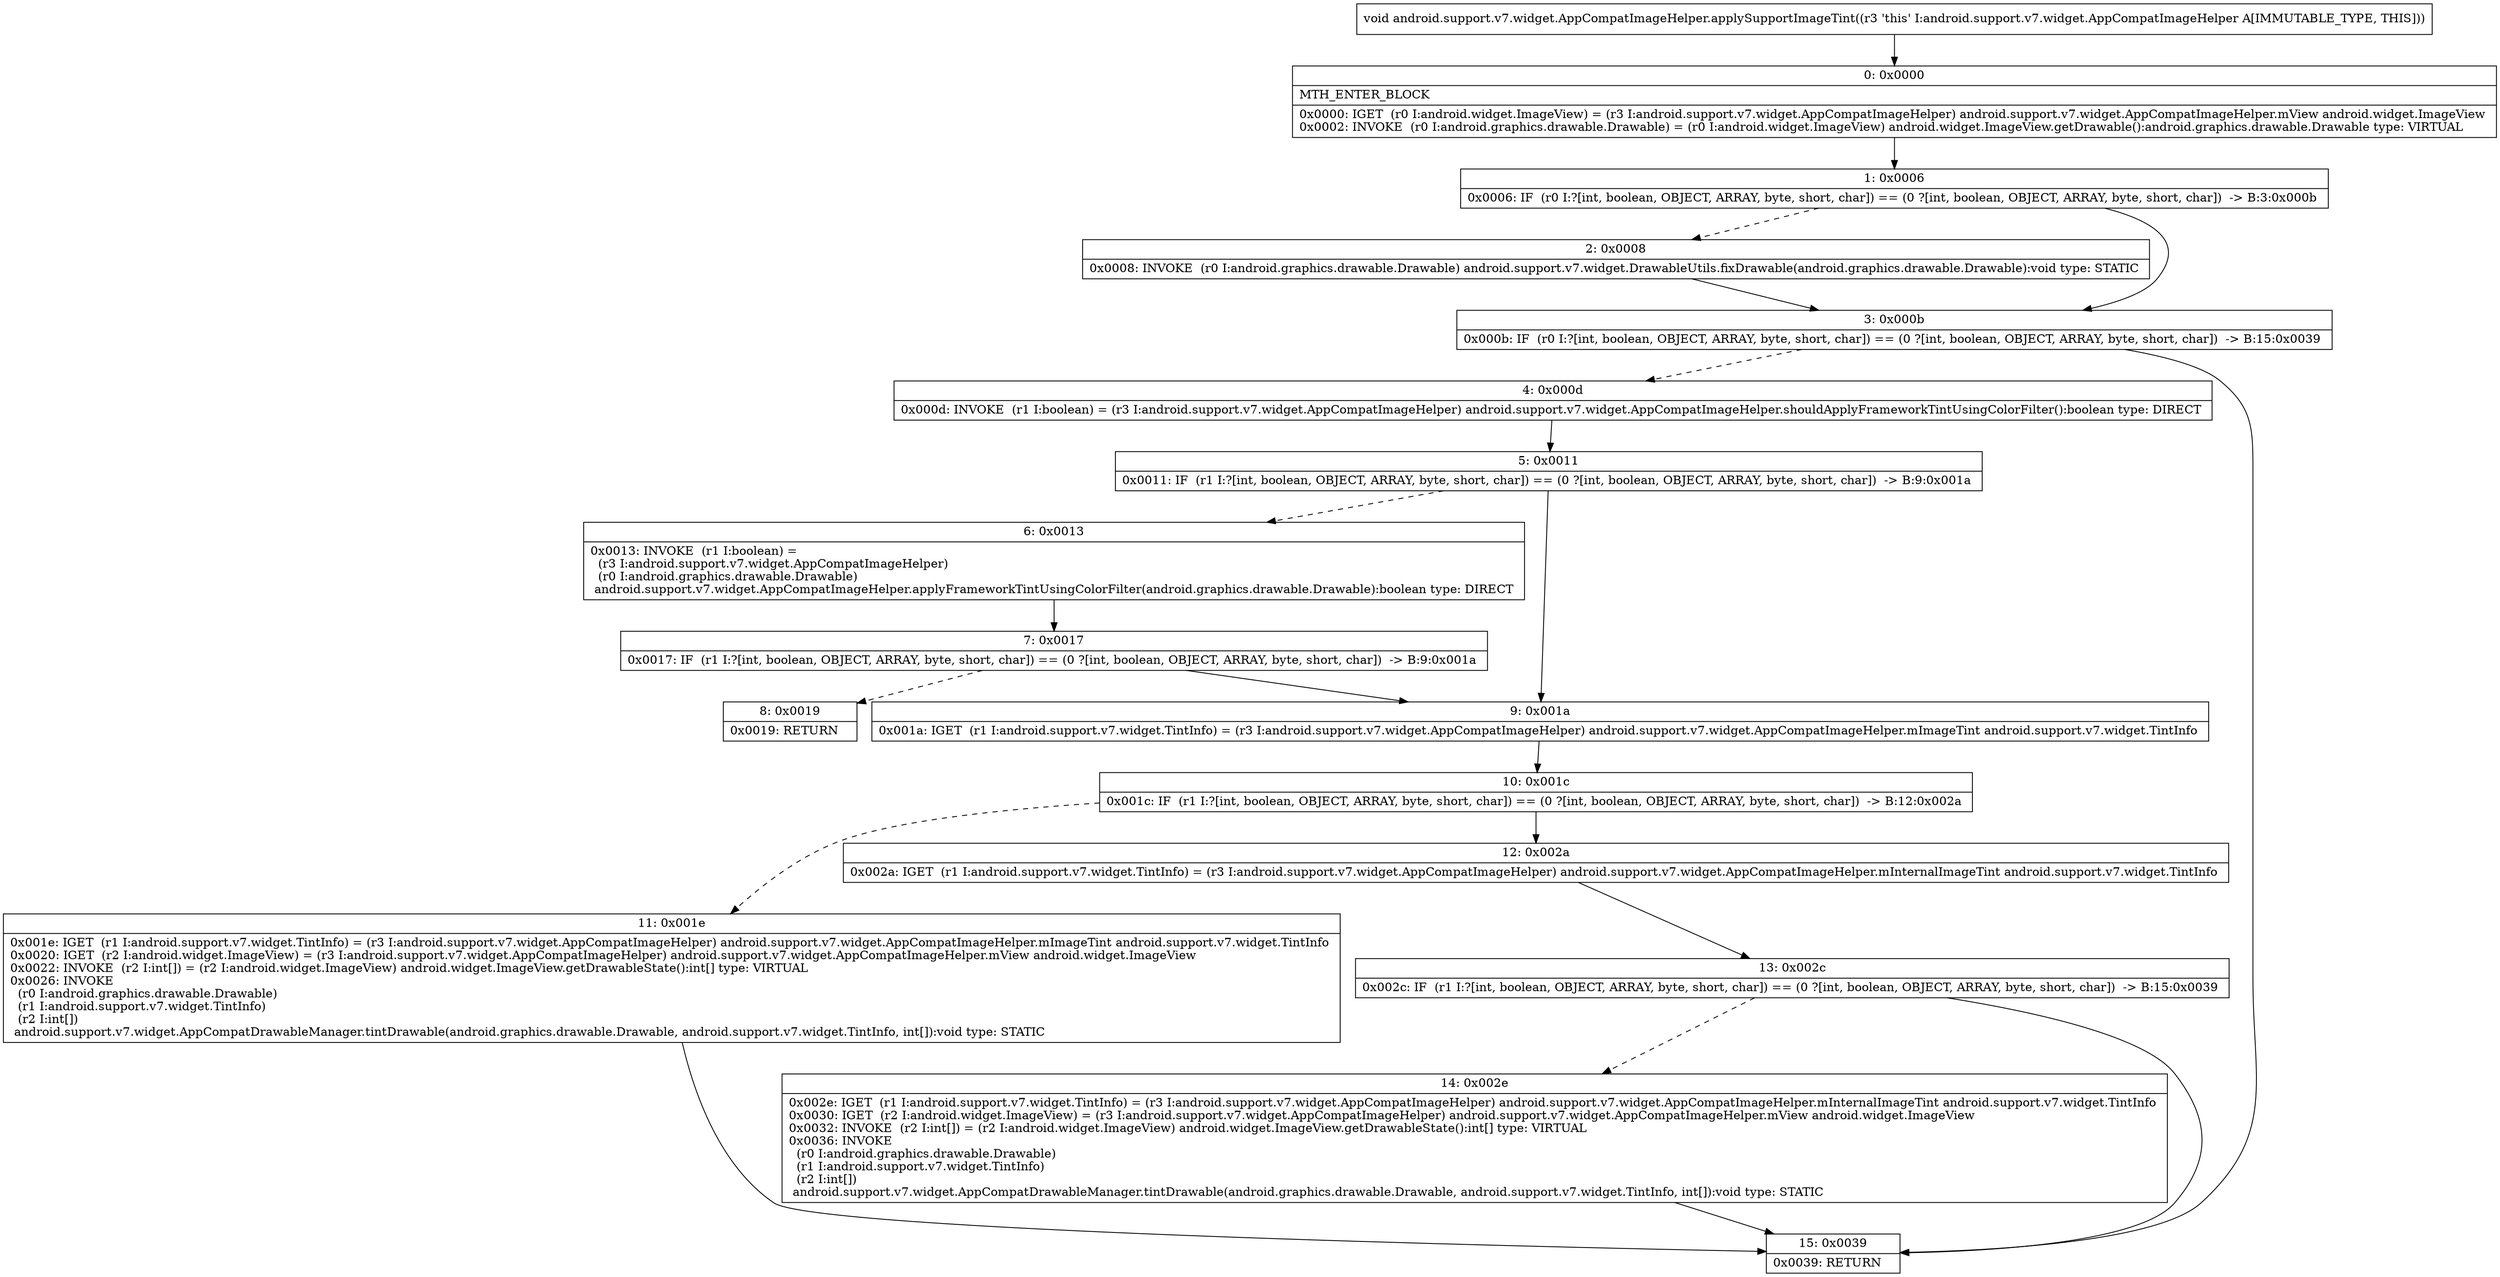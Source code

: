 digraph "CFG forandroid.support.v7.widget.AppCompatImageHelper.applySupportImageTint()V" {
Node_0 [shape=record,label="{0\:\ 0x0000|MTH_ENTER_BLOCK\l|0x0000: IGET  (r0 I:android.widget.ImageView) = (r3 I:android.support.v7.widget.AppCompatImageHelper) android.support.v7.widget.AppCompatImageHelper.mView android.widget.ImageView \l0x0002: INVOKE  (r0 I:android.graphics.drawable.Drawable) = (r0 I:android.widget.ImageView) android.widget.ImageView.getDrawable():android.graphics.drawable.Drawable type: VIRTUAL \l}"];
Node_1 [shape=record,label="{1\:\ 0x0006|0x0006: IF  (r0 I:?[int, boolean, OBJECT, ARRAY, byte, short, char]) == (0 ?[int, boolean, OBJECT, ARRAY, byte, short, char])  \-\> B:3:0x000b \l}"];
Node_2 [shape=record,label="{2\:\ 0x0008|0x0008: INVOKE  (r0 I:android.graphics.drawable.Drawable) android.support.v7.widget.DrawableUtils.fixDrawable(android.graphics.drawable.Drawable):void type: STATIC \l}"];
Node_3 [shape=record,label="{3\:\ 0x000b|0x000b: IF  (r0 I:?[int, boolean, OBJECT, ARRAY, byte, short, char]) == (0 ?[int, boolean, OBJECT, ARRAY, byte, short, char])  \-\> B:15:0x0039 \l}"];
Node_4 [shape=record,label="{4\:\ 0x000d|0x000d: INVOKE  (r1 I:boolean) = (r3 I:android.support.v7.widget.AppCompatImageHelper) android.support.v7.widget.AppCompatImageHelper.shouldApplyFrameworkTintUsingColorFilter():boolean type: DIRECT \l}"];
Node_5 [shape=record,label="{5\:\ 0x0011|0x0011: IF  (r1 I:?[int, boolean, OBJECT, ARRAY, byte, short, char]) == (0 ?[int, boolean, OBJECT, ARRAY, byte, short, char])  \-\> B:9:0x001a \l}"];
Node_6 [shape=record,label="{6\:\ 0x0013|0x0013: INVOKE  (r1 I:boolean) = \l  (r3 I:android.support.v7.widget.AppCompatImageHelper)\l  (r0 I:android.graphics.drawable.Drawable)\l android.support.v7.widget.AppCompatImageHelper.applyFrameworkTintUsingColorFilter(android.graphics.drawable.Drawable):boolean type: DIRECT \l}"];
Node_7 [shape=record,label="{7\:\ 0x0017|0x0017: IF  (r1 I:?[int, boolean, OBJECT, ARRAY, byte, short, char]) == (0 ?[int, boolean, OBJECT, ARRAY, byte, short, char])  \-\> B:9:0x001a \l}"];
Node_8 [shape=record,label="{8\:\ 0x0019|0x0019: RETURN   \l}"];
Node_9 [shape=record,label="{9\:\ 0x001a|0x001a: IGET  (r1 I:android.support.v7.widget.TintInfo) = (r3 I:android.support.v7.widget.AppCompatImageHelper) android.support.v7.widget.AppCompatImageHelper.mImageTint android.support.v7.widget.TintInfo \l}"];
Node_10 [shape=record,label="{10\:\ 0x001c|0x001c: IF  (r1 I:?[int, boolean, OBJECT, ARRAY, byte, short, char]) == (0 ?[int, boolean, OBJECT, ARRAY, byte, short, char])  \-\> B:12:0x002a \l}"];
Node_11 [shape=record,label="{11\:\ 0x001e|0x001e: IGET  (r1 I:android.support.v7.widget.TintInfo) = (r3 I:android.support.v7.widget.AppCompatImageHelper) android.support.v7.widget.AppCompatImageHelper.mImageTint android.support.v7.widget.TintInfo \l0x0020: IGET  (r2 I:android.widget.ImageView) = (r3 I:android.support.v7.widget.AppCompatImageHelper) android.support.v7.widget.AppCompatImageHelper.mView android.widget.ImageView \l0x0022: INVOKE  (r2 I:int[]) = (r2 I:android.widget.ImageView) android.widget.ImageView.getDrawableState():int[] type: VIRTUAL \l0x0026: INVOKE  \l  (r0 I:android.graphics.drawable.Drawable)\l  (r1 I:android.support.v7.widget.TintInfo)\l  (r2 I:int[])\l android.support.v7.widget.AppCompatDrawableManager.tintDrawable(android.graphics.drawable.Drawable, android.support.v7.widget.TintInfo, int[]):void type: STATIC \l}"];
Node_12 [shape=record,label="{12\:\ 0x002a|0x002a: IGET  (r1 I:android.support.v7.widget.TintInfo) = (r3 I:android.support.v7.widget.AppCompatImageHelper) android.support.v7.widget.AppCompatImageHelper.mInternalImageTint android.support.v7.widget.TintInfo \l}"];
Node_13 [shape=record,label="{13\:\ 0x002c|0x002c: IF  (r1 I:?[int, boolean, OBJECT, ARRAY, byte, short, char]) == (0 ?[int, boolean, OBJECT, ARRAY, byte, short, char])  \-\> B:15:0x0039 \l}"];
Node_14 [shape=record,label="{14\:\ 0x002e|0x002e: IGET  (r1 I:android.support.v7.widget.TintInfo) = (r3 I:android.support.v7.widget.AppCompatImageHelper) android.support.v7.widget.AppCompatImageHelper.mInternalImageTint android.support.v7.widget.TintInfo \l0x0030: IGET  (r2 I:android.widget.ImageView) = (r3 I:android.support.v7.widget.AppCompatImageHelper) android.support.v7.widget.AppCompatImageHelper.mView android.widget.ImageView \l0x0032: INVOKE  (r2 I:int[]) = (r2 I:android.widget.ImageView) android.widget.ImageView.getDrawableState():int[] type: VIRTUAL \l0x0036: INVOKE  \l  (r0 I:android.graphics.drawable.Drawable)\l  (r1 I:android.support.v7.widget.TintInfo)\l  (r2 I:int[])\l android.support.v7.widget.AppCompatDrawableManager.tintDrawable(android.graphics.drawable.Drawable, android.support.v7.widget.TintInfo, int[]):void type: STATIC \l}"];
Node_15 [shape=record,label="{15\:\ 0x0039|0x0039: RETURN   \l}"];
MethodNode[shape=record,label="{void android.support.v7.widget.AppCompatImageHelper.applySupportImageTint((r3 'this' I:android.support.v7.widget.AppCompatImageHelper A[IMMUTABLE_TYPE, THIS])) }"];
MethodNode -> Node_0;
Node_0 -> Node_1;
Node_1 -> Node_2[style=dashed];
Node_1 -> Node_3;
Node_2 -> Node_3;
Node_3 -> Node_4[style=dashed];
Node_3 -> Node_15;
Node_4 -> Node_5;
Node_5 -> Node_6[style=dashed];
Node_5 -> Node_9;
Node_6 -> Node_7;
Node_7 -> Node_8[style=dashed];
Node_7 -> Node_9;
Node_9 -> Node_10;
Node_10 -> Node_11[style=dashed];
Node_10 -> Node_12;
Node_11 -> Node_15;
Node_12 -> Node_13;
Node_13 -> Node_14[style=dashed];
Node_13 -> Node_15;
Node_14 -> Node_15;
}

